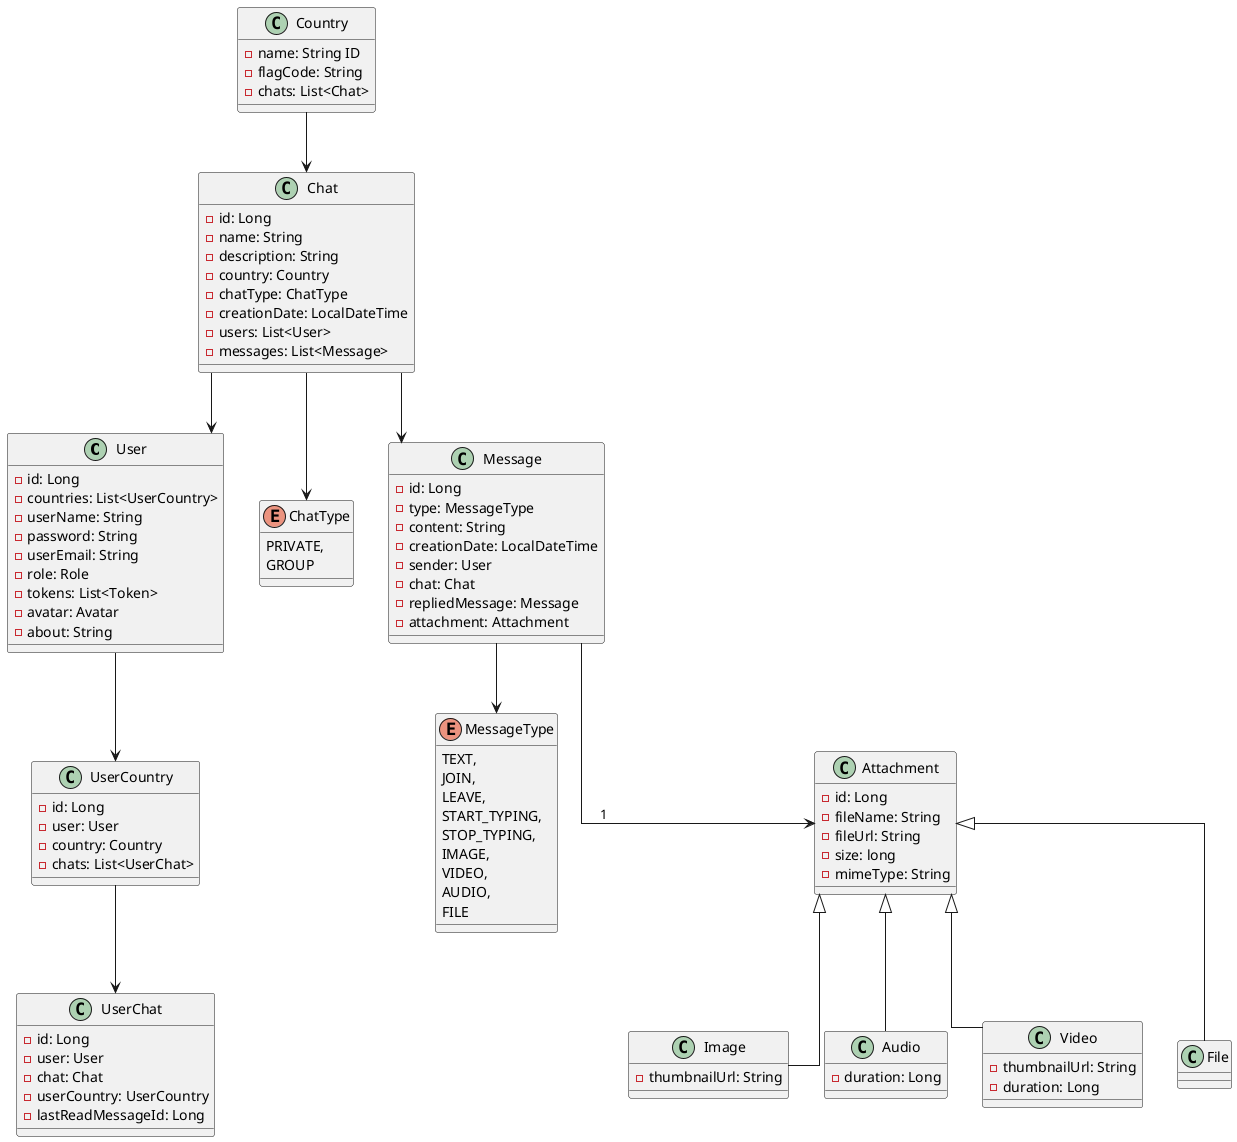 @startuml

skinparam linetype ortho

together {
    User --> UserCountry
    UserCountry --> UserChat

    together {
        Country --> Chat
    }

    together {
        Chat --> Message
        Chat --> User
        Chat --> ChatType
        Message --> MessageType
    }
}

class User {
  - id: Long
  - countries: List<UserCountry>
  - userName: String
  - password: String
  - userEmail: String
  - role: Role
  - tokens: List<Token>
  - avatar: Avatar
  - about: String
}

class UserCountry {
  - id: Long
  - user: User
  - country: Country
  - chats: List<UserChat>
}

class UserChat {
  - id: Long
  - user: User
  - chat: Chat
  - userCountry: UserCountry
  - lastReadMessageId: Long
}

class Country {
  - name: String ID
  - flagCode: String
  - chats: List<Chat>
}

class Chat {
  - id: Long
  - name: String
  - description: String
  - country: Country
  - chatType: ChatType
  - creationDate: LocalDateTime
  - users: List<User>
  - messages: List<Message>
}

enum ChatType {
  PRIVATE,
  GROUP
}

class Message {
  - id: Long
  - type: MessageType
  - content: String
  - creationDate: LocalDateTime
  - sender: User
  - chat: Chat
  - repliedMessage: Message
  - attachment: Attachment
}

enum MessageType {
  TEXT,
  JOIN,
  LEAVE,
  START_TYPING,
  STOP_TYPING,
  IMAGE,
  VIDEO,
  AUDIO,
  FILE
}

class Attachment {
  - id: Long
  - fileName: String
  - fileUrl: String
  - size: long
  - mimeType: String
}

class Image {
  - thumbnailUrl: String
}

class Audio {
  - duration: Long
}

class Video {
  - thumbnailUrl: String
  - duration: Long
}

class File {}

Attachment <|-- Image
Attachment <|-- Audio
Attachment <|-- Video
Attachment <|-- File

'Associations
Message --> Attachment : "1"

@enduml
